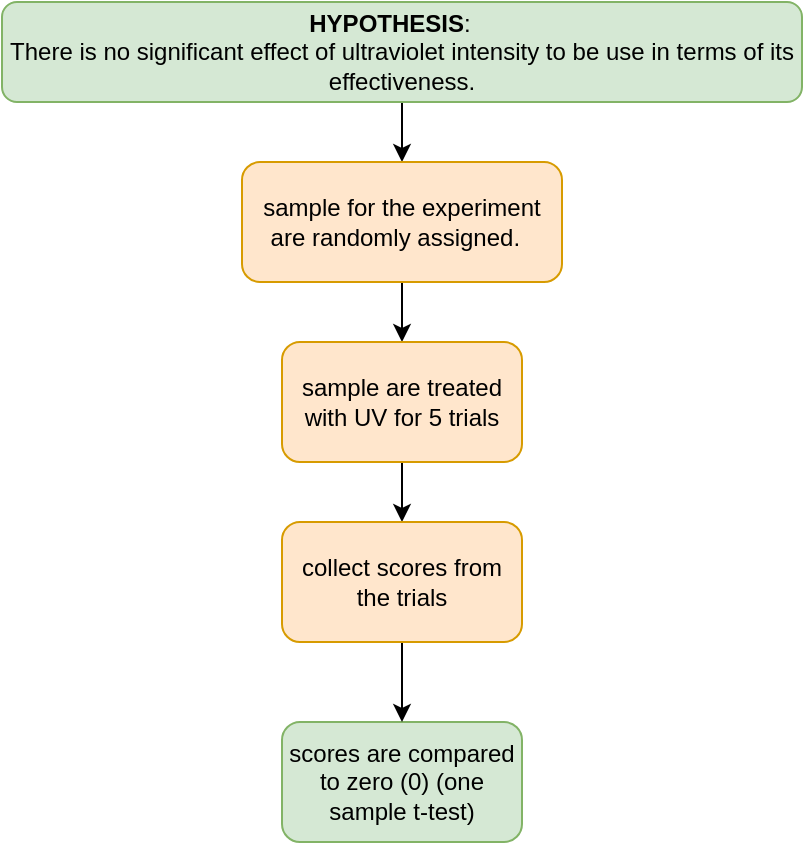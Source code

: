 <mxfile version="19.0.3" type="device"><diagram id="TNEL9Mow4RtwNhIFmp-T" name="Page-1"><mxGraphModel dx="1038" dy="579" grid="1" gridSize="10" guides="1" tooltips="1" connect="1" arrows="1" fold="1" page="1" pageScale="1" pageWidth="850" pageHeight="1100" math="0" shadow="0"><root><mxCell id="0"/><mxCell id="1" parent="0"/><mxCell id="VNWsKNALYgE96V1S0LwA-10" value="" style="edgeStyle=orthogonalEdgeStyle;rounded=0;orthogonalLoop=1;jettySize=auto;html=1;" parent="1" source="VNWsKNALYgE96V1S0LwA-1" target="VNWsKNALYgE96V1S0LwA-4" edge="1"><mxGeometry relative="1" as="geometry"/></mxCell><mxCell id="VNWsKNALYgE96V1S0LwA-1" value="&lt;font style=&quot;font-size: 12px;&quot;&gt;&lt;b&gt;HYPOTHESIS&lt;/b&gt;:&lt;span style=&quot;font-family: &amp;quot;Times New Roman&amp;quot;; background-color: initial;&quot;&gt;&amp;nbsp; &amp;nbsp;&amp;nbsp;&lt;br&gt;&lt;/span&gt;&lt;span style=&quot;font-family: Arial, sans-serif; text-indent: -18pt; background-color: initial;&quot;&gt;There is no significant effect of ultraviolet intensity to be use in terms of its effectiveness.&lt;/span&gt;&lt;/font&gt;&lt;span style=&quot;font-family: &amp;quot;Times New Roman&amp;quot;; font-size: 7pt; background-color: initial;&quot;&gt;&lt;br&gt;&lt;/span&gt;" style="rounded=1;whiteSpace=wrap;html=1;fillColor=#d5e8d4;strokeColor=#82b366;" parent="1" vertex="1"><mxGeometry x="280" y="200" width="400" height="50" as="geometry"/></mxCell><mxCell id="QJ2XniwEPZaYxldatIAA-3" value="" style="edgeStyle=orthogonalEdgeStyle;rounded=0;orthogonalLoop=1;jettySize=auto;html=1;fontSize=12;" parent="1" source="VNWsKNALYgE96V1S0LwA-4" target="QJ2XniwEPZaYxldatIAA-1" edge="1"><mxGeometry relative="1" as="geometry"/></mxCell><mxCell id="VNWsKNALYgE96V1S0LwA-4" value="sample for the experiment are randomly assigned.&amp;nbsp;&amp;nbsp;" style="rounded=1;whiteSpace=wrap;html=1;fillColor=#ffe6cc;strokeColor=#d79b00;" parent="1" vertex="1"><mxGeometry x="400" y="280" width="160" height="60" as="geometry"/></mxCell><mxCell id="VNWsKNALYgE96V1S0LwA-9" value="scores are compared to zero (0) (one sample t-test)" style="rounded=1;whiteSpace=wrap;html=1;fillColor=#d5e8d4;strokeColor=#82b366;" parent="1" vertex="1"><mxGeometry x="420" y="560" width="120" height="60" as="geometry"/></mxCell><mxCell id="QJ2XniwEPZaYxldatIAA-4" value="" style="edgeStyle=orthogonalEdgeStyle;rounded=0;orthogonalLoop=1;jettySize=auto;html=1;fontSize=12;" parent="1" source="QJ2XniwEPZaYxldatIAA-1" target="QJ2XniwEPZaYxldatIAA-2" edge="1"><mxGeometry relative="1" as="geometry"/></mxCell><mxCell id="QJ2XniwEPZaYxldatIAA-1" value="sample are treated with UV for 5 trials" style="rounded=1;whiteSpace=wrap;html=1;fillColor=#ffe6cc;strokeColor=#d79b00;" parent="1" vertex="1"><mxGeometry x="420" y="370" width="120" height="60" as="geometry"/></mxCell><mxCell id="QJ2XniwEPZaYxldatIAA-5" value="" style="edgeStyle=orthogonalEdgeStyle;rounded=0;orthogonalLoop=1;jettySize=auto;html=1;fontSize=12;" parent="1" source="QJ2XniwEPZaYxldatIAA-2" target="VNWsKNALYgE96V1S0LwA-9" edge="1"><mxGeometry relative="1" as="geometry"/></mxCell><mxCell id="QJ2XniwEPZaYxldatIAA-2" value="collect scores from the trials" style="rounded=1;whiteSpace=wrap;html=1;fillColor=#ffe6cc;strokeColor=#d79b00;" parent="1" vertex="1"><mxGeometry x="420" y="460" width="120" height="60" as="geometry"/></mxCell></root></mxGraphModel></diagram></mxfile>